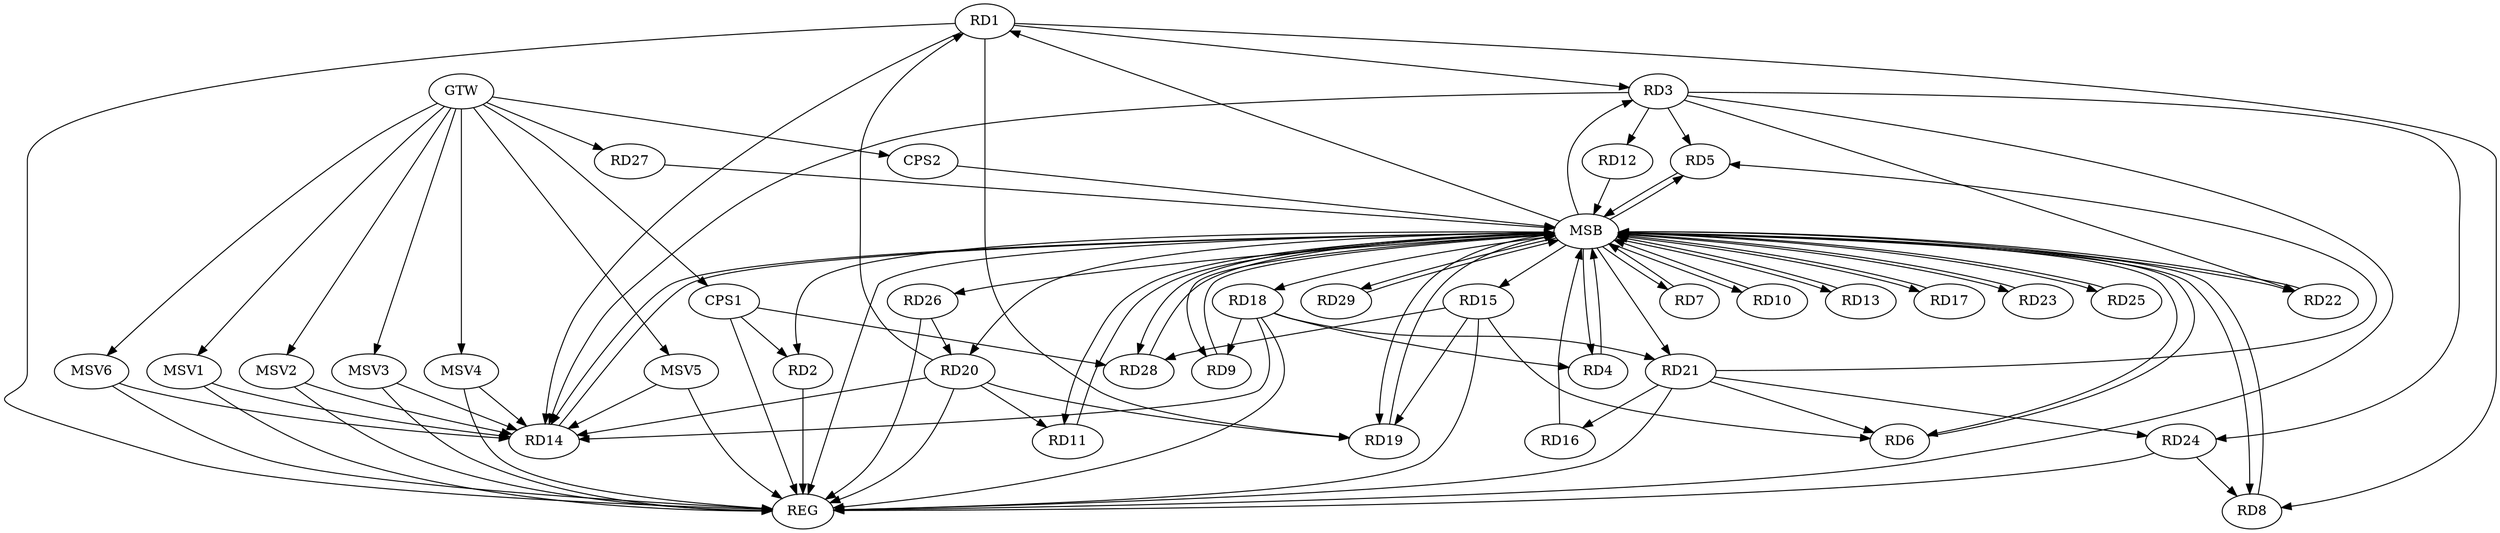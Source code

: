 strict digraph G {
  RD1 [ label="RD1" ];
  RD2 [ label="RD2" ];
  RD3 [ label="RD3" ];
  RD4 [ label="RD4" ];
  RD5 [ label="RD5" ];
  RD6 [ label="RD6" ];
  RD7 [ label="RD7" ];
  RD8 [ label="RD8" ];
  RD9 [ label="RD9" ];
  RD10 [ label="RD10" ];
  RD11 [ label="RD11" ];
  RD12 [ label="RD12" ];
  RD13 [ label="RD13" ];
  RD14 [ label="RD14" ];
  RD15 [ label="RD15" ];
  RD16 [ label="RD16" ];
  RD17 [ label="RD17" ];
  RD18 [ label="RD18" ];
  RD19 [ label="RD19" ];
  RD20 [ label="RD20" ];
  RD21 [ label="RD21" ];
  RD22 [ label="RD22" ];
  RD23 [ label="RD23" ];
  RD24 [ label="RD24" ];
  RD25 [ label="RD25" ];
  RD26 [ label="RD26" ];
  RD27 [ label="RD27" ];
  RD28 [ label="RD28" ];
  RD29 [ label="RD29" ];
  CPS1 [ label="CPS1" ];
  CPS2 [ label="CPS2" ];
  GTW [ label="GTW" ];
  REG [ label="REG" ];
  MSB [ label="MSB" ];
  MSV1 [ label="MSV1" ];
  MSV2 [ label="MSV2" ];
  MSV3 [ label="MSV3" ];
  MSV4 [ label="MSV4" ];
  MSV5 [ label="MSV5" ];
  MSV6 [ label="MSV6" ];
  RD1 -> RD3;
  RD1 -> RD8;
  RD1 -> RD14;
  RD1 -> RD19;
  RD20 -> RD1;
  RD3 -> RD5;
  RD3 -> RD12;
  RD3 -> RD14;
  RD3 -> RD22;
  RD3 -> RD24;
  RD18 -> RD4;
  RD21 -> RD5;
  RD15 -> RD6;
  RD21 -> RD6;
  RD24 -> RD8;
  RD18 -> RD9;
  RD20 -> RD11;
  RD18 -> RD14;
  RD20 -> RD14;
  RD15 -> RD19;
  RD15 -> RD28;
  RD21 -> RD16;
  RD18 -> RD21;
  RD20 -> RD19;
  RD26 -> RD20;
  RD21 -> RD24;
  CPS1 -> RD2;
  CPS1 -> RD28;
  GTW -> RD27;
  GTW -> CPS1;
  GTW -> CPS2;
  RD1 -> REG;
  RD2 -> REG;
  RD3 -> REG;
  RD15 -> REG;
  RD18 -> REG;
  RD20 -> REG;
  RD21 -> REG;
  RD24 -> REG;
  RD26 -> REG;
  CPS1 -> REG;
  RD4 -> MSB;
  MSB -> RD17;
  MSB -> RD22;
  MSB -> RD25;
  MSB -> REG;
  RD5 -> MSB;
  MSB -> RD10;
  MSB -> RD14;
  MSB -> RD28;
  RD6 -> MSB;
  MSB -> RD2;
  MSB -> RD11;
  MSB -> RD23;
  RD7 -> MSB;
  MSB -> RD20;
  RD8 -> MSB;
  RD9 -> MSB;
  MSB -> RD1;
  MSB -> RD19;
  RD10 -> MSB;
  MSB -> RD3;
  MSB -> RD6;
  RD11 -> MSB;
  MSB -> RD4;
  MSB -> RD26;
  MSB -> RD29;
  RD12 -> MSB;
  MSB -> RD9;
  MSB -> RD13;
  RD13 -> MSB;
  RD14 -> MSB;
  RD16 -> MSB;
  RD17 -> MSB;
  MSB -> RD5;
  RD19 -> MSB;
  MSB -> RD15;
  MSB -> RD21;
  RD22 -> MSB;
  RD23 -> MSB;
  RD25 -> MSB;
  RD27 -> MSB;
  MSB -> RD18;
  RD28 -> MSB;
  RD29 -> MSB;
  MSB -> RD8;
  CPS2 -> MSB;
  MSB -> RD7;
  MSV1 -> RD14;
  MSV2 -> RD14;
  GTW -> MSV1;
  MSV1 -> REG;
  GTW -> MSV2;
  MSV2 -> REG;
  MSV3 -> RD14;
  MSV4 -> RD14;
  MSV5 -> RD14;
  GTW -> MSV3;
  MSV3 -> REG;
  GTW -> MSV4;
  MSV4 -> REG;
  GTW -> MSV5;
  MSV5 -> REG;
  MSV6 -> RD14;
  GTW -> MSV6;
  MSV6 -> REG;
}
